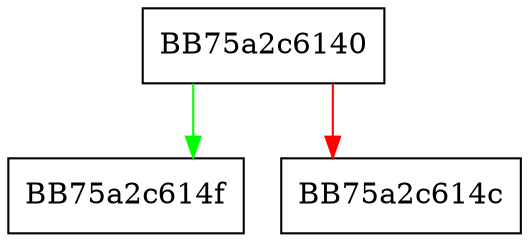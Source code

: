 digraph siga_reset {
  node [shape="box"];
  graph [splines=ortho];
  BB75a2c6140 -> BB75a2c614f [color="green"];
  BB75a2c6140 -> BB75a2c614c [color="red"];
}